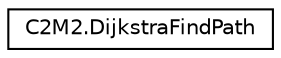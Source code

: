 digraph "Graphical Class Hierarchy"
{
 // LATEX_PDF_SIZE
  edge [fontname="Helvetica",fontsize="10",labelfontname="Helvetica",labelfontsize="10"];
  node [fontname="Helvetica",fontsize="10",shape=record];
  rankdir="LR";
  Node0 [label="C2M2.DijkstraFindPath",height=0.2,width=0.4,color="black", fillcolor="white", style="filled",URL="$d1/d72/class_c2_m2_1_1_dijkstra_find_path.html",tooltip=" "];
}
